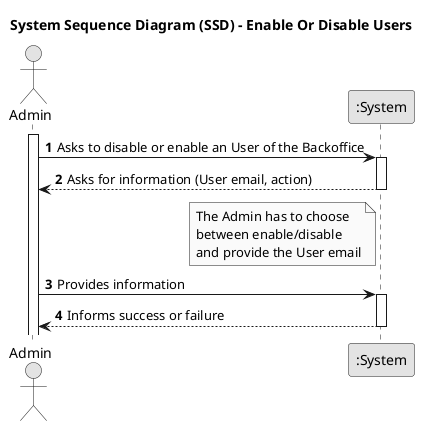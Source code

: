 @startuml
skinparam monochrome true
skinparam packageStyle rectangle
skinparam shadowing false

title System Sequence Diagram (SSD) - Enable Or Disable Users

autonumber

actor "Admin" as Admin
participant ":System" as System

activate Admin

    Admin -> System : Asks to disable or enable an User of the Backoffice
    activate System

        System --> Admin : Asks for information (User email, action)
        note left System : The Admin has to choose\nbetween enable/disable\nand provide the User email

    deactivate System

    Admin -> System : Provides information
    activate System

        System --> Admin : Informs success or failure

    deactivate System

@enduml